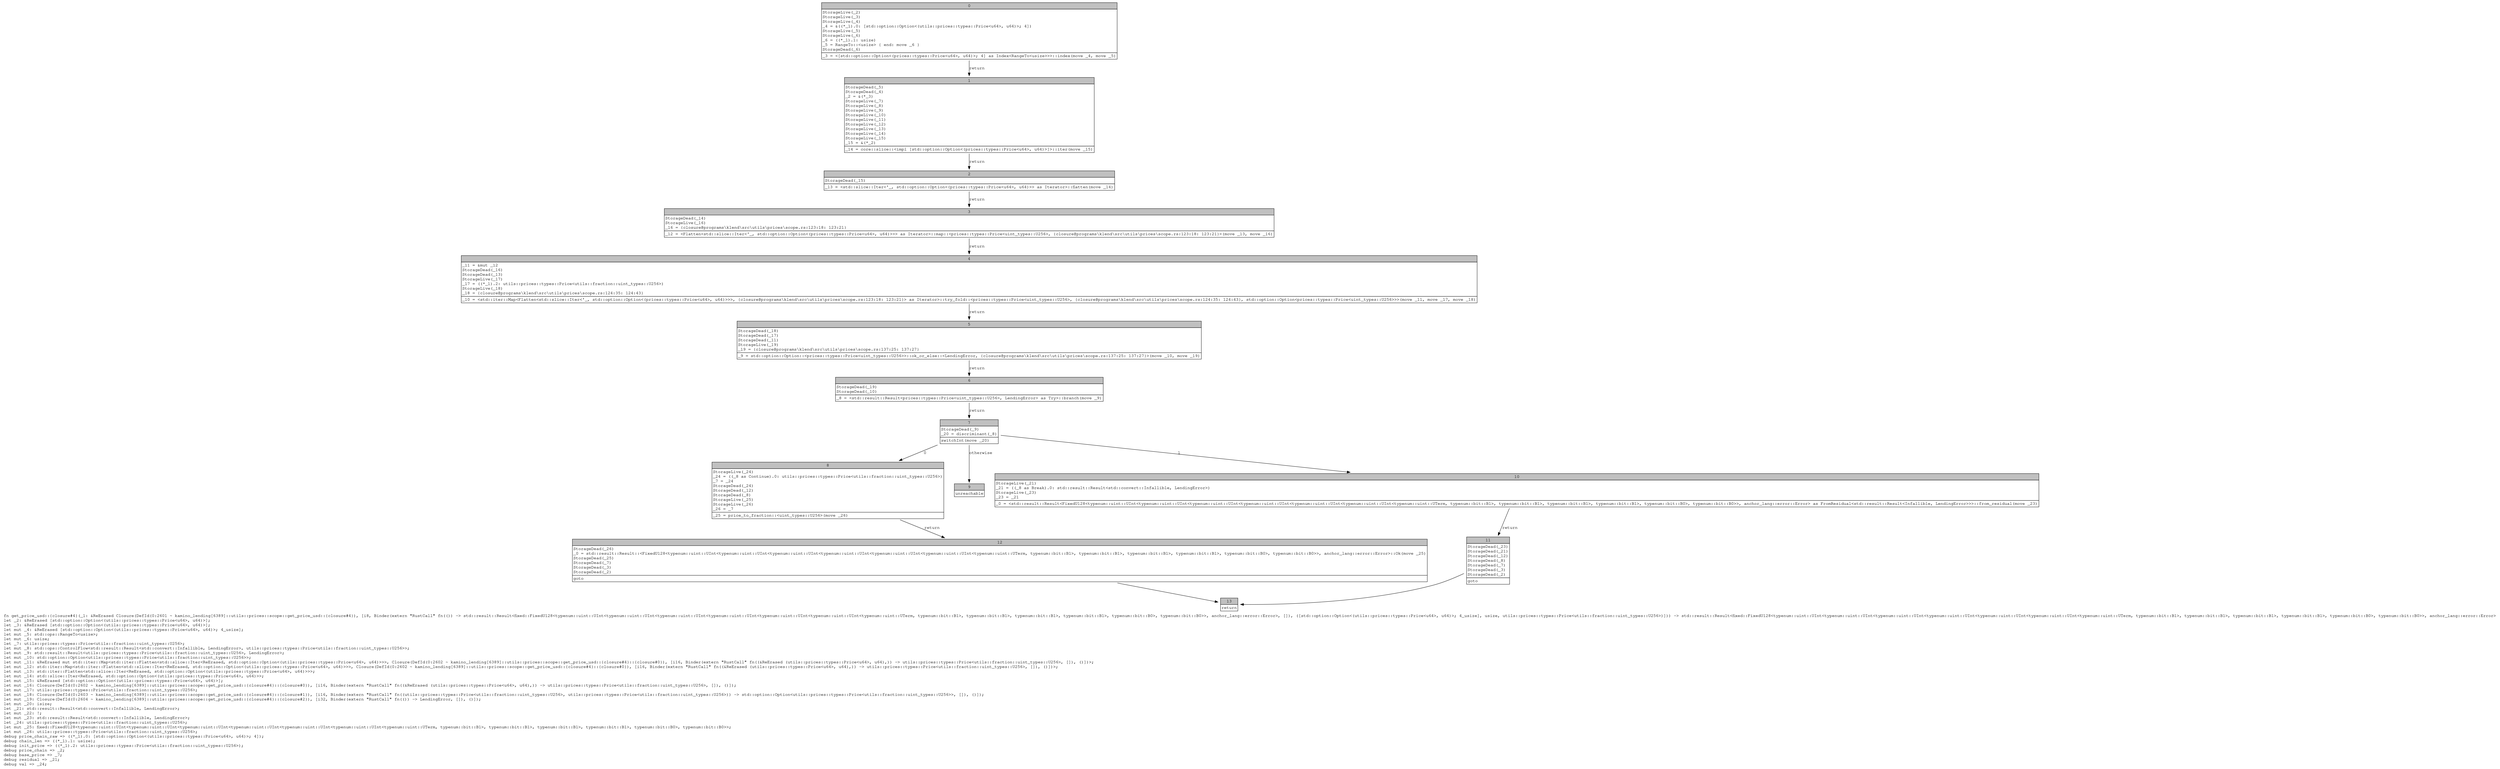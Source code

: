 digraph Mir_0_2601 {
    graph [fontname="Courier, monospace"];
    node [fontname="Courier, monospace"];
    edge [fontname="Courier, monospace"];
    label=<fn get_price_usd::{closure#4}(_1: &amp;ReErased Closure(DefId(0:2601 ~ kamino_lending[6389]::utils::prices::scope::get_price_usd::{closure#4}), [i8, Binder(extern &quot;RustCall&quot; fn(()) -&gt; std::result::Result&lt;fixed::FixedU128&lt;typenum::uint::UInt&lt;typenum::uint::UInt&lt;typenum::uint::UInt&lt;typenum::uint::UInt&lt;typenum::uint::UInt&lt;typenum::uint::UInt&lt;typenum::uint::UTerm, typenum::bit::B1&gt;, typenum::bit::B1&gt;, typenum::bit::B1&gt;, typenum::bit::B1&gt;, typenum::bit::B0&gt;, typenum::bit::B0&gt;&gt;, anchor_lang::error::Error&gt;, []), ([std::option::Option&lt;(utils::prices::types::Price&lt;u64&gt;, u64)&gt;; 4_usize], usize, utils::prices::types::Price&lt;utils::fraction::uint_types::U256&gt;)])) -&gt; std::result::Result&lt;fixed::FixedU128&lt;typenum::uint::UInt&lt;typenum::uint::UInt&lt;typenum::uint::UInt&lt;typenum::uint::UInt&lt;typenum::uint::UInt&lt;typenum::uint::UInt&lt;typenum::uint::UTerm, typenum::bit::B1&gt;, typenum::bit::B1&gt;, typenum::bit::B1&gt;, typenum::bit::B1&gt;, typenum::bit::B0&gt;, typenum::bit::B0&gt;&gt;, anchor_lang::error::Error&gt;<br align="left"/>let _2: &amp;ReErased [std::option::Option&lt;(utils::prices::types::Price&lt;u64&gt;, u64)&gt;];<br align="left"/>let _3: &amp;ReErased [std::option::Option&lt;(utils::prices::types::Price&lt;u64&gt;, u64)&gt;];<br align="left"/>let mut _4: &amp;ReErased [std::option::Option&lt;(utils::prices::types::Price&lt;u64&gt;, u64)&gt;; 4_usize];<br align="left"/>let mut _5: std::ops::RangeTo&lt;usize&gt;;<br align="left"/>let mut _6: usize;<br align="left"/>let _7: utils::prices::types::Price&lt;utils::fraction::uint_types::U256&gt;;<br align="left"/>let mut _8: std::ops::ControlFlow&lt;std::result::Result&lt;std::convert::Infallible, LendingError&gt;, utils::prices::types::Price&lt;utils::fraction::uint_types::U256&gt;&gt;;<br align="left"/>let mut _9: std::result::Result&lt;utils::prices::types::Price&lt;utils::fraction::uint_types::U256&gt;, LendingError&gt;;<br align="left"/>let mut _10: std::option::Option&lt;utils::prices::types::Price&lt;utils::fraction::uint_types::U256&gt;&gt;;<br align="left"/>let mut _11: &amp;ReErased mut std::iter::Map&lt;std::iter::Flatten&lt;std::slice::Iter&lt;ReErased, std::option::Option&lt;(utils::prices::types::Price&lt;u64&gt;, u64)&gt;&gt;&gt;, Closure(DefId(0:2602 ~ kamino_lending[6389]::utils::prices::scope::get_price_usd::{closure#4}::{closure#0}), [i16, Binder(extern &quot;RustCall&quot; fn((&amp;ReErased (utils::prices::types::Price&lt;u64&gt;, u64),)) -&gt; utils::prices::types::Price&lt;utils::fraction::uint_types::U256&gt;, []), ()])&gt;;<br align="left"/>let mut _12: std::iter::Map&lt;std::iter::Flatten&lt;std::slice::Iter&lt;ReErased, std::option::Option&lt;(utils::prices::types::Price&lt;u64&gt;, u64)&gt;&gt;&gt;, Closure(DefId(0:2602 ~ kamino_lending[6389]::utils::prices::scope::get_price_usd::{closure#4}::{closure#0}), [i16, Binder(extern &quot;RustCall&quot; fn((&amp;ReErased (utils::prices::types::Price&lt;u64&gt;, u64),)) -&gt; utils::prices::types::Price&lt;utils::fraction::uint_types::U256&gt;, []), ()])&gt;;<br align="left"/>let mut _13: std::iter::Flatten&lt;std::slice::Iter&lt;ReErased, std::option::Option&lt;(utils::prices::types::Price&lt;u64&gt;, u64)&gt;&gt;&gt;;<br align="left"/>let mut _14: std::slice::Iter&lt;ReErased, std::option::Option&lt;(utils::prices::types::Price&lt;u64&gt;, u64)&gt;&gt;;<br align="left"/>let mut _15: &amp;ReErased [std::option::Option&lt;(utils::prices::types::Price&lt;u64&gt;, u64)&gt;];<br align="left"/>let mut _16: Closure(DefId(0:2602 ~ kamino_lending[6389]::utils::prices::scope::get_price_usd::{closure#4}::{closure#0}), [i16, Binder(extern &quot;RustCall&quot; fn((&amp;ReErased (utils::prices::types::Price&lt;u64&gt;, u64),)) -&gt; utils::prices::types::Price&lt;utils::fraction::uint_types::U256&gt;, []), ()]);<br align="left"/>let mut _17: utils::prices::types::Price&lt;utils::fraction::uint_types::U256&gt;;<br align="left"/>let mut _18: Closure(DefId(0:2603 ~ kamino_lending[6389]::utils::prices::scope::get_price_usd::{closure#4}::{closure#1}), [i16, Binder(extern &quot;RustCall&quot; fn((utils::prices::types::Price&lt;utils::fraction::uint_types::U256&gt;, utils::prices::types::Price&lt;utils::fraction::uint_types::U256&gt;)) -&gt; std::option::Option&lt;utils::prices::types::Price&lt;utils::fraction::uint_types::U256&gt;&gt;, []), ()]);<br align="left"/>let mut _19: Closure(DefId(0:2604 ~ kamino_lending[6389]::utils::prices::scope::get_price_usd::{closure#4}::{closure#2}), [i32, Binder(extern &quot;RustCall&quot; fn(()) -&gt; LendingError, []), ()]);<br align="left"/>let mut _20: isize;<br align="left"/>let _21: std::result::Result&lt;std::convert::Infallible, LendingError&gt;;<br align="left"/>let mut _22: !;<br align="left"/>let mut _23: std::result::Result&lt;std::convert::Infallible, LendingError&gt;;<br align="left"/>let _24: utils::prices::types::Price&lt;utils::fraction::uint_types::U256&gt;;<br align="left"/>let mut _25: fixed::FixedU128&lt;typenum::uint::UInt&lt;typenum::uint::UInt&lt;typenum::uint::UInt&lt;typenum::uint::UInt&lt;typenum::uint::UInt&lt;typenum::uint::UInt&lt;typenum::uint::UTerm, typenum::bit::B1&gt;, typenum::bit::B1&gt;, typenum::bit::B1&gt;, typenum::bit::B1&gt;, typenum::bit::B0&gt;, typenum::bit::B0&gt;&gt;;<br align="left"/>let mut _26: utils::prices::types::Price&lt;utils::fraction::uint_types::U256&gt;;<br align="left"/>debug price_chain_raw =&gt; ((*_1).0: [std::option::Option&lt;(utils::prices::types::Price&lt;u64&gt;, u64)&gt;; 4]);<br align="left"/>debug chain_len =&gt; ((*_1).1: usize);<br align="left"/>debug init_price =&gt; ((*_1).2: utils::prices::types::Price&lt;utils::fraction::uint_types::U256&gt;);<br align="left"/>debug price_chain =&gt; _2;<br align="left"/>debug base_price =&gt; _7;<br align="left"/>debug residual =&gt; _21;<br align="left"/>debug val =&gt; _24;<br align="left"/>>;
    bb0__0_2601 [shape="none", label=<<table border="0" cellborder="1" cellspacing="0"><tr><td bgcolor="gray" align="center" colspan="1">0</td></tr><tr><td align="left" balign="left">StorageLive(_2)<br/>StorageLive(_3)<br/>StorageLive(_4)<br/>_4 = &amp;((*_1).0: [std::option::Option&lt;(utils::prices::types::Price&lt;u64&gt;, u64)&gt;; 4])<br/>StorageLive(_5)<br/>StorageLive(_6)<br/>_6 = ((*_1).1: usize)<br/>_5 = RangeTo::&lt;usize&gt; { end: move _6 }<br/>StorageDead(_6)<br/></td></tr><tr><td align="left">_3 = &lt;[std::option::Option&lt;(prices::types::Price&lt;u64&gt;, u64)&gt;; 4] as Index&lt;RangeTo&lt;usize&gt;&gt;&gt;::index(move _4, move _5)</td></tr></table>>];
    bb1__0_2601 [shape="none", label=<<table border="0" cellborder="1" cellspacing="0"><tr><td bgcolor="gray" align="center" colspan="1">1</td></tr><tr><td align="left" balign="left">StorageDead(_5)<br/>StorageDead(_4)<br/>_2 = &amp;(*_3)<br/>StorageLive(_7)<br/>StorageLive(_8)<br/>StorageLive(_9)<br/>StorageLive(_10)<br/>StorageLive(_11)<br/>StorageLive(_12)<br/>StorageLive(_13)<br/>StorageLive(_14)<br/>StorageLive(_15)<br/>_15 = &amp;(*_2)<br/></td></tr><tr><td align="left">_14 = core::slice::&lt;impl [std::option::Option&lt;(prices::types::Price&lt;u64&gt;, u64)&gt;]&gt;::iter(move _15)</td></tr></table>>];
    bb2__0_2601 [shape="none", label=<<table border="0" cellborder="1" cellspacing="0"><tr><td bgcolor="gray" align="center" colspan="1">2</td></tr><tr><td align="left" balign="left">StorageDead(_15)<br/></td></tr><tr><td align="left">_13 = &lt;std::slice::Iter&lt;'_, std::option::Option&lt;(prices::types::Price&lt;u64&gt;, u64)&gt;&gt; as Iterator&gt;::flatten(move _14)</td></tr></table>>];
    bb3__0_2601 [shape="none", label=<<table border="0" cellborder="1" cellspacing="0"><tr><td bgcolor="gray" align="center" colspan="1">3</td></tr><tr><td align="left" balign="left">StorageDead(_14)<br/>StorageLive(_16)<br/>_16 = {closure@programs\klend\src\utils\prices\scope.rs:123:18: 123:21}<br/></td></tr><tr><td align="left">_12 = &lt;Flatten&lt;std::slice::Iter&lt;'_, std::option::Option&lt;(prices::types::Price&lt;u64&gt;, u64)&gt;&gt;&gt; as Iterator&gt;::map::&lt;prices::types::Price&lt;uint_types::U256&gt;, {closure@programs\klend\src\utils\prices\scope.rs:123:18: 123:21}&gt;(move _13, move _16)</td></tr></table>>];
    bb4__0_2601 [shape="none", label=<<table border="0" cellborder="1" cellspacing="0"><tr><td bgcolor="gray" align="center" colspan="1">4</td></tr><tr><td align="left" balign="left">_11 = &amp;mut _12<br/>StorageDead(_16)<br/>StorageDead(_13)<br/>StorageLive(_17)<br/>_17 = ((*_1).2: utils::prices::types::Price&lt;utils::fraction::uint_types::U256&gt;)<br/>StorageLive(_18)<br/>_18 = {closure@programs\klend\src\utils\prices\scope.rs:124:35: 124:43}<br/></td></tr><tr><td align="left">_10 = &lt;std::iter::Map&lt;Flatten&lt;std::slice::Iter&lt;'_, std::option::Option&lt;(prices::types::Price&lt;u64&gt;, u64)&gt;&gt;&gt;, {closure@programs\klend\src\utils\prices\scope.rs:123:18: 123:21}&gt; as Iterator&gt;::try_fold::&lt;prices::types::Price&lt;uint_types::U256&gt;, {closure@programs\klend\src\utils\prices\scope.rs:124:35: 124:43}, std::option::Option&lt;prices::types::Price&lt;uint_types::U256&gt;&gt;&gt;(move _11, move _17, move _18)</td></tr></table>>];
    bb5__0_2601 [shape="none", label=<<table border="0" cellborder="1" cellspacing="0"><tr><td bgcolor="gray" align="center" colspan="1">5</td></tr><tr><td align="left" balign="left">StorageDead(_18)<br/>StorageDead(_17)<br/>StorageDead(_11)<br/>StorageLive(_19)<br/>_19 = {closure@programs\klend\src\utils\prices\scope.rs:137:25: 137:27}<br/></td></tr><tr><td align="left">_9 = std::option::Option::&lt;prices::types::Price&lt;uint_types::U256&gt;&gt;::ok_or_else::&lt;LendingError, {closure@programs\klend\src\utils\prices\scope.rs:137:25: 137:27}&gt;(move _10, move _19)</td></tr></table>>];
    bb6__0_2601 [shape="none", label=<<table border="0" cellborder="1" cellspacing="0"><tr><td bgcolor="gray" align="center" colspan="1">6</td></tr><tr><td align="left" balign="left">StorageDead(_19)<br/>StorageDead(_10)<br/></td></tr><tr><td align="left">_8 = &lt;std::result::Result&lt;prices::types::Price&lt;uint_types::U256&gt;, LendingError&gt; as Try&gt;::branch(move _9)</td></tr></table>>];
    bb7__0_2601 [shape="none", label=<<table border="0" cellborder="1" cellspacing="0"><tr><td bgcolor="gray" align="center" colspan="1">7</td></tr><tr><td align="left" balign="left">StorageDead(_9)<br/>_20 = discriminant(_8)<br/></td></tr><tr><td align="left">switchInt(move _20)</td></tr></table>>];
    bb8__0_2601 [shape="none", label=<<table border="0" cellborder="1" cellspacing="0"><tr><td bgcolor="gray" align="center" colspan="1">8</td></tr><tr><td align="left" balign="left">StorageLive(_24)<br/>_24 = ((_8 as Continue).0: utils::prices::types::Price&lt;utils::fraction::uint_types::U256&gt;)<br/>_7 = _24<br/>StorageDead(_24)<br/>StorageDead(_12)<br/>StorageDead(_8)<br/>StorageLive(_25)<br/>StorageLive(_26)<br/>_26 = _7<br/></td></tr><tr><td align="left">_25 = price_to_fraction::&lt;uint_types::U256&gt;(move _26)</td></tr></table>>];
    bb9__0_2601 [shape="none", label=<<table border="0" cellborder="1" cellspacing="0"><tr><td bgcolor="gray" align="center" colspan="1">9</td></tr><tr><td align="left">unreachable</td></tr></table>>];
    bb10__0_2601 [shape="none", label=<<table border="0" cellborder="1" cellspacing="0"><tr><td bgcolor="gray" align="center" colspan="1">10</td></tr><tr><td align="left" balign="left">StorageLive(_21)<br/>_21 = ((_8 as Break).0: std::result::Result&lt;std::convert::Infallible, LendingError&gt;)<br/>StorageLive(_23)<br/>_23 = _21<br/></td></tr><tr><td align="left">_0 = &lt;std::result::Result&lt;FixedU128&lt;typenum::uint::UInt&lt;typenum::uint::UInt&lt;typenum::uint::UInt&lt;typenum::uint::UInt&lt;typenum::uint::UInt&lt;typenum::uint::UInt&lt;typenum::uint::UTerm, typenum::bit::B1&gt;, typenum::bit::B1&gt;, typenum::bit::B1&gt;, typenum::bit::B1&gt;, typenum::bit::B0&gt;, typenum::bit::B0&gt;&gt;, anchor_lang::error::Error&gt; as FromResidual&lt;std::result::Result&lt;Infallible, LendingError&gt;&gt;&gt;::from_residual(move _23)</td></tr></table>>];
    bb11__0_2601 [shape="none", label=<<table border="0" cellborder="1" cellspacing="0"><tr><td bgcolor="gray" align="center" colspan="1">11</td></tr><tr><td align="left" balign="left">StorageDead(_23)<br/>StorageDead(_21)<br/>StorageDead(_12)<br/>StorageDead(_8)<br/>StorageDead(_7)<br/>StorageDead(_3)<br/>StorageDead(_2)<br/></td></tr><tr><td align="left">goto</td></tr></table>>];
    bb12__0_2601 [shape="none", label=<<table border="0" cellborder="1" cellspacing="0"><tr><td bgcolor="gray" align="center" colspan="1">12</td></tr><tr><td align="left" balign="left">StorageDead(_26)<br/>_0 = std::result::Result::&lt;FixedU128&lt;typenum::uint::UInt&lt;typenum::uint::UInt&lt;typenum::uint::UInt&lt;typenum::uint::UInt&lt;typenum::uint::UInt&lt;typenum::uint::UInt&lt;typenum::uint::UTerm, typenum::bit::B1&gt;, typenum::bit::B1&gt;, typenum::bit::B1&gt;, typenum::bit::B1&gt;, typenum::bit::B0&gt;, typenum::bit::B0&gt;&gt;, anchor_lang::error::Error&gt;::Ok(move _25)<br/>StorageDead(_25)<br/>StorageDead(_7)<br/>StorageDead(_3)<br/>StorageDead(_2)<br/></td></tr><tr><td align="left">goto</td></tr></table>>];
    bb13__0_2601 [shape="none", label=<<table border="0" cellborder="1" cellspacing="0"><tr><td bgcolor="gray" align="center" colspan="1">13</td></tr><tr><td align="left">return</td></tr></table>>];
    bb0__0_2601 -> bb1__0_2601 [label="return"];
    bb1__0_2601 -> bb2__0_2601 [label="return"];
    bb2__0_2601 -> bb3__0_2601 [label="return"];
    bb3__0_2601 -> bb4__0_2601 [label="return"];
    bb4__0_2601 -> bb5__0_2601 [label="return"];
    bb5__0_2601 -> bb6__0_2601 [label="return"];
    bb6__0_2601 -> bb7__0_2601 [label="return"];
    bb7__0_2601 -> bb8__0_2601 [label="0"];
    bb7__0_2601 -> bb10__0_2601 [label="1"];
    bb7__0_2601 -> bb9__0_2601 [label="otherwise"];
    bb8__0_2601 -> bb12__0_2601 [label="return"];
    bb10__0_2601 -> bb11__0_2601 [label="return"];
    bb11__0_2601 -> bb13__0_2601 [label=""];
    bb12__0_2601 -> bb13__0_2601 [label=""];
}
